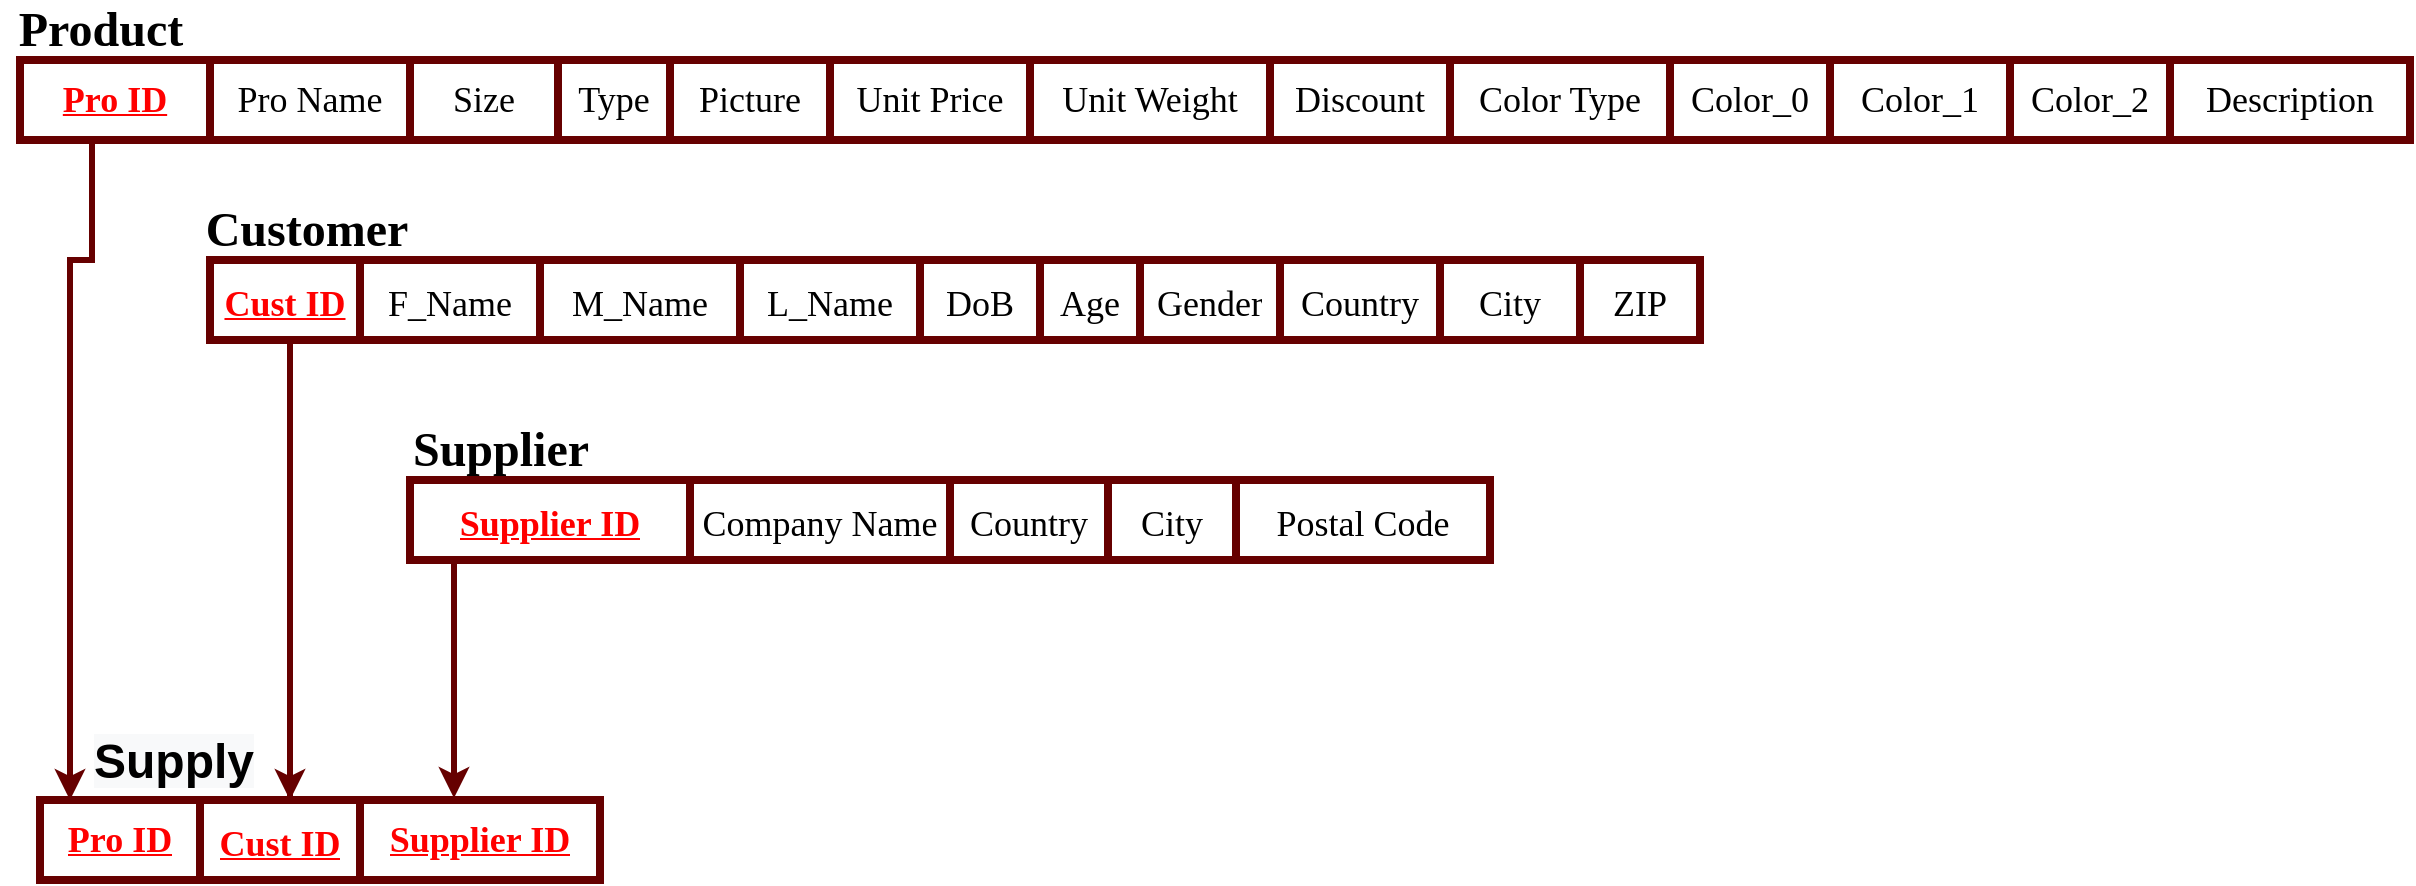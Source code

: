 <mxfile version="19.0.3" type="device" pages="2"><diagram id="N6x9Pa_qNZxvJ1gmNoey" name="1:N:1 Supplier"><mxGraphModel dx="868" dy="563" grid="1" gridSize="10" guides="1" tooltips="1" connect="1" arrows="1" fold="1" page="1" pageScale="1" pageWidth="850" pageHeight="1100" math="0" shadow="0"><root><mxCell id="0"/><mxCell id="1" parent="0"/><mxCell id="_mKL0gHqvzPLBdPY9Bgg-16" value="&lt;font face=&quot;Times New Roman&quot; style=&quot;font-size: 24px;&quot; color=&quot;#000000&quot;&gt;&lt;b&gt;Product&lt;/b&gt;&lt;/font&gt;" style="text;html=1;align=center;verticalAlign=middle;resizable=0;points=[];autosize=1;strokeColor=none;fillColor=none;fontSize=18;fontColor=#FF0000;" parent="1" vertex="1"><mxGeometry width="100" height="30" as="geometry"/></mxCell><mxCell id="_mKL0gHqvzPLBdPY9Bgg-17" value="" style="shape=table;startSize=0;container=1;collapsible=0;childLayout=tableLayout;fontSize=24;fontColor=#000000;strokeWidth=4;strokeColor=#660000;" parent="1" vertex="1"><mxGeometry x="105" y="130" width="745" height="40" as="geometry"/></mxCell><mxCell id="_mKL0gHqvzPLBdPY9Bgg-18" value="" style="shape=tableRow;horizontal=0;startSize=0;swimlaneHead=0;swimlaneBody=0;top=0;left=0;bottom=0;right=0;collapsible=0;dropTarget=0;fillColor=none;points=[[0,0.5],[1,0.5]];portConstraint=eastwest;fontSize=24;fontColor=#000000;strokeWidth=2;" parent="_mKL0gHqvzPLBdPY9Bgg-17" vertex="1"><mxGeometry width="745" height="40" as="geometry"/></mxCell><mxCell id="_mKL0gHqvzPLBdPY9Bgg-19" value="&lt;b&gt;&lt;font style=&quot;font-size: 18px;&quot; face=&quot;Times New Roman&quot; color=&quot;#ff0000&quot;&gt;&lt;u&gt;Cust ID&lt;/u&gt;&lt;/font&gt;&lt;/b&gt;" style="shape=partialRectangle;html=1;whiteSpace=wrap;connectable=0;overflow=hidden;fillColor=none;top=0;left=0;bottom=0;right=0;pointerEvents=1;fontSize=24;fontColor=#000000;strokeWidth=2;" parent="_mKL0gHqvzPLBdPY9Bgg-18" vertex="1"><mxGeometry width="75" height="40" as="geometry"><mxRectangle width="75" height="40" as="alternateBounds"/></mxGeometry></mxCell><mxCell id="_mKL0gHqvzPLBdPY9Bgg-20" value="&lt;font style=&quot;font-size: 18px;&quot; face=&quot;Times New Roman&quot;&gt;F_Name&lt;/font&gt;" style="shape=partialRectangle;html=1;whiteSpace=wrap;connectable=0;overflow=hidden;fillColor=none;top=0;left=0;bottom=0;right=0;pointerEvents=1;fontSize=24;fontColor=#000000;strokeWidth=2;" parent="_mKL0gHqvzPLBdPY9Bgg-18" vertex="1"><mxGeometry x="75" width="90" height="40" as="geometry"><mxRectangle width="90" height="40" as="alternateBounds"/></mxGeometry></mxCell><mxCell id="_mKL0gHqvzPLBdPY9Bgg-21" value="&lt;font face=&quot;Times New Roman&quot; style=&quot;font-size: 18px;&quot;&gt;M_Name&lt;/font&gt;" style="shape=partialRectangle;html=1;whiteSpace=wrap;connectable=0;overflow=hidden;fillColor=none;top=0;left=0;bottom=0;right=0;pointerEvents=1;fontSize=24;fontColor=#000000;strokeWidth=2;" parent="_mKL0gHqvzPLBdPY9Bgg-18" vertex="1"><mxGeometry x="165" width="100" height="40" as="geometry"><mxRectangle width="100" height="40" as="alternateBounds"/></mxGeometry></mxCell><mxCell id="_mKL0gHqvzPLBdPY9Bgg-22" value="&lt;font face=&quot;Times New Roman&quot; style=&quot;font-size: 18px;&quot;&gt;L_Name&lt;/font&gt;" style="shape=partialRectangle;html=1;whiteSpace=wrap;connectable=0;overflow=hidden;fillColor=none;top=0;left=0;bottom=0;right=0;pointerEvents=1;fontSize=24;fontColor=#000000;strokeWidth=2;" parent="_mKL0gHqvzPLBdPY9Bgg-18" vertex="1"><mxGeometry x="265" width="90" height="40" as="geometry"><mxRectangle width="90" height="40" as="alternateBounds"/></mxGeometry></mxCell><mxCell id="_mKL0gHqvzPLBdPY9Bgg-23" value="&lt;font face=&quot;Times New Roman&quot; style=&quot;font-size: 18px;&quot;&gt;DoB&lt;/font&gt;" style="shape=partialRectangle;html=1;whiteSpace=wrap;connectable=0;overflow=hidden;fillColor=none;top=0;left=0;bottom=0;right=0;pointerEvents=1;fontSize=24;fontColor=#000000;strokeWidth=2;" parent="_mKL0gHqvzPLBdPY9Bgg-18" vertex="1"><mxGeometry x="355" width="60" height="40" as="geometry"><mxRectangle width="60" height="40" as="alternateBounds"/></mxGeometry></mxCell><mxCell id="_mKL0gHqvzPLBdPY9Bgg-24" value="&lt;font face=&quot;Times New Roman&quot; style=&quot;font-size: 18px;&quot;&gt;Age&lt;/font&gt;" style="shape=partialRectangle;html=1;whiteSpace=wrap;connectable=0;overflow=hidden;fillColor=none;top=0;left=0;bottom=0;right=0;pointerEvents=1;fontSize=24;fontColor=#000000;strokeWidth=2;" parent="_mKL0gHqvzPLBdPY9Bgg-18" vertex="1"><mxGeometry x="415" width="50" height="40" as="geometry"><mxRectangle width="50" height="40" as="alternateBounds"/></mxGeometry></mxCell><mxCell id="_mKL0gHqvzPLBdPY9Bgg-25" value="&lt;font face=&quot;Times New Roman&quot; style=&quot;font-size: 18px;&quot;&gt;Gender&lt;/font&gt;" style="shape=partialRectangle;html=1;whiteSpace=wrap;connectable=0;overflow=hidden;fillColor=none;top=0;left=0;bottom=0;right=0;pointerEvents=1;fontSize=24;fontColor=#000000;strokeWidth=2;" parent="_mKL0gHqvzPLBdPY9Bgg-18" vertex="1"><mxGeometry x="465" width="70" height="40" as="geometry"><mxRectangle width="70" height="40" as="alternateBounds"/></mxGeometry></mxCell><mxCell id="_mKL0gHqvzPLBdPY9Bgg-26" value="&lt;font face=&quot;Times New Roman&quot; style=&quot;font-size: 18px;&quot;&gt;Country&lt;/font&gt;" style="shape=partialRectangle;html=1;whiteSpace=wrap;connectable=0;overflow=hidden;fillColor=none;top=0;left=0;bottom=0;right=0;pointerEvents=1;fontSize=24;fontColor=#000000;strokeWidth=2;" parent="_mKL0gHqvzPLBdPY9Bgg-18" vertex="1"><mxGeometry x="535" width="80" height="40" as="geometry"><mxRectangle width="80" height="40" as="alternateBounds"/></mxGeometry></mxCell><mxCell id="_mKL0gHqvzPLBdPY9Bgg-27" value="&lt;font face=&quot;Times New Roman&quot; style=&quot;font-size: 18px;&quot;&gt;City&lt;/font&gt;" style="shape=partialRectangle;html=1;whiteSpace=wrap;connectable=0;overflow=hidden;fillColor=none;top=0;left=0;bottom=0;right=0;pointerEvents=1;fontSize=24;fontColor=#000000;strokeWidth=2;" parent="_mKL0gHqvzPLBdPY9Bgg-18" vertex="1"><mxGeometry x="615" width="70" height="40" as="geometry"><mxRectangle width="70" height="40" as="alternateBounds"/></mxGeometry></mxCell><mxCell id="_mKL0gHqvzPLBdPY9Bgg-28" value="&lt;font face=&quot;Times New Roman&quot; style=&quot;font-size: 18px;&quot;&gt;ZIP&lt;/font&gt;" style="shape=partialRectangle;html=1;whiteSpace=wrap;connectable=0;overflow=hidden;fillColor=none;top=0;left=0;bottom=0;right=0;pointerEvents=1;fontSize=24;fontColor=#000000;strokeWidth=2;" parent="_mKL0gHqvzPLBdPY9Bgg-18" vertex="1"><mxGeometry x="685" width="60" height="40" as="geometry"><mxRectangle width="60" height="40" as="alternateBounds"/></mxGeometry></mxCell><mxCell id="_mKL0gHqvzPLBdPY9Bgg-29" value="&lt;b&gt;Customer&lt;/b&gt;" style="text;html=1;align=center;verticalAlign=middle;resizable=0;points=[];autosize=1;strokeColor=none;fillColor=none;fontSize=24;fontFamily=Times New Roman;fontColor=#000000;" parent="1" vertex="1"><mxGeometry x="92.5" y="100" width="120" height="30" as="geometry"/></mxCell><mxCell id="_mKL0gHqvzPLBdPY9Bgg-30" value="" style="shape=table;startSize=0;container=1;collapsible=0;childLayout=tableLayout;fontFamily=Times New Roman;fontSize=24;fontColor=#000000;strokeWidth=4;strokeColor=#660000;" parent="1" vertex="1"><mxGeometry x="205" y="240" width="540" height="40" as="geometry"/></mxCell><mxCell id="_mKL0gHqvzPLBdPY9Bgg-31" value="" style="shape=tableRow;horizontal=0;startSize=0;swimlaneHead=0;swimlaneBody=0;top=0;left=0;bottom=0;right=0;collapsible=0;dropTarget=0;fillColor=none;points=[[0,0.5],[1,0.5]];portConstraint=eastwest;fontFamily=Times New Roman;fontSize=24;fontColor=#000000;strokeWidth=2;" parent="_mKL0gHqvzPLBdPY9Bgg-30" vertex="1"><mxGeometry width="540" height="40" as="geometry"/></mxCell><mxCell id="_mKL0gHqvzPLBdPY9Bgg-32" value="&lt;font color=&quot;#ff0000&quot; style=&quot;font-size: 18px;&quot;&gt;&lt;b&gt;&lt;u&gt;Supplier ID&lt;/u&gt;&lt;/b&gt;&lt;/font&gt;" style="shape=partialRectangle;html=1;whiteSpace=wrap;connectable=0;overflow=hidden;fillColor=none;top=0;left=0;bottom=0;right=0;pointerEvents=1;fontFamily=Times New Roman;fontSize=24;fontColor=#000000;strokeWidth=2;" parent="_mKL0gHqvzPLBdPY9Bgg-31" vertex="1"><mxGeometry width="140" height="40" as="geometry"><mxRectangle width="140" height="40" as="alternateBounds"/></mxGeometry></mxCell><mxCell id="_mKL0gHqvzPLBdPY9Bgg-33" value="&lt;font style=&quot;font-size: 18px;&quot;&gt;Company Name&lt;/font&gt;" style="shape=partialRectangle;html=1;whiteSpace=wrap;connectable=0;overflow=hidden;fillColor=none;top=0;left=0;bottom=0;right=0;pointerEvents=1;fontFamily=Times New Roman;fontSize=24;fontColor=#000000;strokeWidth=2;" parent="_mKL0gHqvzPLBdPY9Bgg-31" vertex="1"><mxGeometry x="140" width="130" height="40" as="geometry"><mxRectangle width="130" height="40" as="alternateBounds"/></mxGeometry></mxCell><mxCell id="_mKL0gHqvzPLBdPY9Bgg-34" value="&lt;font style=&quot;font-size: 18px;&quot;&gt;Country&lt;/font&gt;" style="shape=partialRectangle;html=1;whiteSpace=wrap;connectable=0;overflow=hidden;fillColor=none;top=0;left=0;bottom=0;right=0;pointerEvents=1;fontFamily=Times New Roman;fontSize=24;fontColor=#000000;strokeWidth=2;" parent="_mKL0gHqvzPLBdPY9Bgg-31" vertex="1"><mxGeometry x="270" width="79" height="40" as="geometry"><mxRectangle width="79" height="40" as="alternateBounds"/></mxGeometry></mxCell><mxCell id="_mKL0gHqvzPLBdPY9Bgg-35" value="&lt;font style=&quot;font-size: 18px;&quot;&gt;City&lt;/font&gt;" style="shape=partialRectangle;html=1;whiteSpace=wrap;connectable=0;overflow=hidden;fillColor=none;top=0;left=0;bottom=0;right=0;pointerEvents=1;fontFamily=Times New Roman;fontSize=24;fontColor=#000000;strokeWidth=2;" parent="_mKL0gHqvzPLBdPY9Bgg-31" vertex="1"><mxGeometry x="349" width="64" height="40" as="geometry"><mxRectangle width="64" height="40" as="alternateBounds"/></mxGeometry></mxCell><mxCell id="_mKL0gHqvzPLBdPY9Bgg-36" value="&lt;font style=&quot;font-size: 18px;&quot;&gt;Postal Code&lt;/font&gt;" style="shape=partialRectangle;html=1;whiteSpace=wrap;connectable=0;overflow=hidden;fillColor=none;top=0;left=0;bottom=0;right=0;pointerEvents=1;fontFamily=Times New Roman;fontSize=24;fontColor=#000000;strokeWidth=2;" parent="_mKL0gHqvzPLBdPY9Bgg-31" vertex="1"><mxGeometry x="413" width="127" height="40" as="geometry"><mxRectangle width="127" height="40" as="alternateBounds"/></mxGeometry></mxCell><mxCell id="_mKL0gHqvzPLBdPY9Bgg-37" value="&lt;b&gt;Supplier&lt;/b&gt;" style="text;html=1;align=center;verticalAlign=middle;resizable=0;points=[];autosize=1;strokeColor=none;fillColor=none;fontSize=24;fontFamily=Times New Roman;fontColor=#000000;" parent="1" vertex="1"><mxGeometry x="200" y="210" width="100" height="30" as="geometry"/></mxCell><mxCell id="fCkuAl-iaqew11mBQyHi-1" value="" style="shape=table;startSize=0;container=1;collapsible=0;childLayout=tableLayout;fontSize=18;strokeWidth=4;strokeColor=#660000;" parent="1" vertex="1"><mxGeometry x="20" y="400" width="280" height="40" as="geometry"/></mxCell><mxCell id="fCkuAl-iaqew11mBQyHi-2" value="" style="shape=tableRow;horizontal=0;startSize=0;swimlaneHead=0;swimlaneBody=0;top=0;left=0;bottom=0;right=0;collapsible=0;dropTarget=0;fillColor=none;points=[[0,0.5],[1,0.5]];portConstraint=eastwest;fontSize=18;" parent="fCkuAl-iaqew11mBQyHi-1" vertex="1"><mxGeometry width="280" height="40" as="geometry"/></mxCell><mxCell id="fCkuAl-iaqew11mBQyHi-3" value="&lt;u style=&quot;color: rgb(255, 0, 0); font-family: &amp;quot;Times New Roman&amp;quot;;&quot;&gt;&lt;b&gt;Pro ID&lt;/b&gt;&lt;/u&gt;" style="shape=partialRectangle;html=1;whiteSpace=wrap;connectable=0;overflow=hidden;fillColor=none;top=0;left=0;bottom=0;right=0;pointerEvents=1;fontSize=18;" parent="fCkuAl-iaqew11mBQyHi-2" vertex="1"><mxGeometry width="80" height="40" as="geometry"><mxRectangle width="80" height="40" as="alternateBounds"/></mxGeometry></mxCell><mxCell id="fCkuAl-iaqew11mBQyHi-4" value="&lt;b style=&quot;font-size: 24px;&quot;&gt;&lt;font style=&quot;font-size: 18px;&quot; face=&quot;Times New Roman&quot; color=&quot;#ff0000&quot;&gt;&lt;u&gt;Cust ID&lt;/u&gt;&lt;/font&gt;&lt;/b&gt;" style="shape=partialRectangle;html=1;whiteSpace=wrap;connectable=0;overflow=hidden;fillColor=none;top=0;left=0;bottom=0;right=0;pointerEvents=1;fontSize=18;" parent="fCkuAl-iaqew11mBQyHi-2" vertex="1"><mxGeometry x="80" width="80" height="40" as="geometry"><mxRectangle width="80" height="40" as="alternateBounds"/></mxGeometry></mxCell><mxCell id="fCkuAl-iaqew11mBQyHi-5" value="&lt;b style=&quot;color: rgb(255, 0, 0); font-family: &amp;quot;Times New Roman&amp;quot;;&quot;&gt;&lt;u&gt;Supplier ID&lt;/u&gt;&lt;/b&gt;" style="shape=partialRectangle;html=1;whiteSpace=wrap;connectable=0;overflow=hidden;fillColor=none;top=0;left=0;bottom=0;right=0;pointerEvents=1;fontSize=18;" parent="fCkuAl-iaqew11mBQyHi-2" vertex="1"><mxGeometry x="160" width="120" height="40" as="geometry"><mxRectangle width="120" height="40" as="alternateBounds"/></mxGeometry></mxCell><mxCell id="fCkuAl-iaqew11mBQyHi-6" style="edgeStyle=orthogonalEdgeStyle;rounded=0;orthogonalLoop=1;jettySize=auto;html=1;fontSize=18;strokeWidth=3;strokeColor=#660000;" parent="1" source="-6bIPh1A5iPfOfu3elmG-2" edge="1"><mxGeometry relative="1" as="geometry"><Array as="points"><mxPoint x="46" y="130"/><mxPoint x="35" y="130"/></Array><mxPoint x="65.63" y="72" as="sourcePoint"/><mxPoint x="35" y="400" as="targetPoint"/></mxGeometry></mxCell><mxCell id="fCkuAl-iaqew11mBQyHi-7" style="edgeStyle=orthogonalEdgeStyle;rounded=0;orthogonalLoop=1;jettySize=auto;html=1;fontSize=18;strokeWidth=3;strokeColor=#660000;" parent="1" source="_mKL0gHqvzPLBdPY9Bgg-18" edge="1"><mxGeometry relative="1" as="geometry"><Array as="points"><mxPoint x="145" y="399"/></Array><mxPoint x="145" y="400" as="targetPoint"/></mxGeometry></mxCell><mxCell id="fCkuAl-iaqew11mBQyHi-8" style="edgeStyle=orthogonalEdgeStyle;rounded=0;orthogonalLoop=1;jettySize=auto;html=1;fontSize=18;strokeWidth=3;strokeColor=#660000;" parent="1" source="_mKL0gHqvzPLBdPY9Bgg-31" edge="1"><mxGeometry relative="1" as="geometry"><Array as="points"><mxPoint x="227" y="310"/><mxPoint x="227" y="310"/></Array><mxPoint x="227" y="399" as="targetPoint"/></mxGeometry></mxCell><mxCell id="a3oxNmYTjvimIFaqikX7-1" value="&lt;b style=&quot;color: rgb(0, 0, 0); font-family: Helvetica; font-size: 24px; font-style: normal; font-variant-ligatures: normal; font-variant-caps: normal; letter-spacing: normal; orphans: 2; text-align: center; text-indent: 0px; text-transform: none; widows: 2; word-spacing: 0px; -webkit-text-stroke-width: 0px; background-color: rgb(248, 249, 250); text-decoration-thickness: initial; text-decoration-style: initial; text-decoration-color: initial;&quot;&gt;Supply&lt;/b&gt;" style="text;whiteSpace=wrap;html=1;fontSize=24;" parent="1" vertex="1"><mxGeometry x="45" y="360" width="110" height="40" as="geometry"/></mxCell><mxCell id="-6bIPh1A5iPfOfu3elmG-1" value="" style="shape=table;startSize=0;container=1;collapsible=0;childLayout=tableLayout;strokeWidth=4;strokeColor=#660000;" parent="1" vertex="1"><mxGeometry x="10" y="30" width="1195" height="40" as="geometry"/></mxCell><mxCell id="-6bIPh1A5iPfOfu3elmG-2" value="" style="shape=tableRow;horizontal=0;startSize=0;swimlaneHead=0;swimlaneBody=0;top=0;left=0;bottom=0;right=0;collapsible=0;dropTarget=0;fillColor=none;points=[[0,0.5],[1,0.5]];portConstraint=eastwest;" parent="-6bIPh1A5iPfOfu3elmG-1" vertex="1"><mxGeometry width="1195" height="40" as="geometry"/></mxCell><mxCell id="-6bIPh1A5iPfOfu3elmG-3" value="&lt;font face=&quot;Times New Roman&quot; color=&quot;#ff0000&quot; style=&quot;font-size: 18px;&quot;&gt;&lt;u style=&quot;&quot;&gt;&lt;b style=&quot;&quot;&gt;Pro ID&lt;/b&gt;&lt;/u&gt;&lt;/font&gt;" style="shape=partialRectangle;html=1;whiteSpace=wrap;connectable=0;overflow=hidden;fillColor=none;top=0;left=0;bottom=0;right=0;pointerEvents=1;" parent="-6bIPh1A5iPfOfu3elmG-2" vertex="1"><mxGeometry width="95" height="40" as="geometry"><mxRectangle width="95" height="40" as="alternateBounds"/></mxGeometry></mxCell><mxCell id="-6bIPh1A5iPfOfu3elmG-4" value="&lt;font face=&quot;Times New Roman&quot; style=&quot;font-size: 18px;&quot;&gt;Pro Name&lt;/font&gt;" style="shape=partialRectangle;html=1;whiteSpace=wrap;connectable=0;overflow=hidden;fillColor=none;top=0;left=0;bottom=0;right=0;pointerEvents=1;" parent="-6bIPh1A5iPfOfu3elmG-2" vertex="1"><mxGeometry x="95" width="100" height="40" as="geometry"><mxRectangle width="100" height="40" as="alternateBounds"/></mxGeometry></mxCell><mxCell id="-6bIPh1A5iPfOfu3elmG-5" value="&lt;font face=&quot;Times New Roman&quot; style=&quot;font-size: 18px;&quot;&gt;Size&lt;/font&gt;" style="shape=partialRectangle;html=1;whiteSpace=wrap;connectable=0;overflow=hidden;fillColor=none;top=0;left=0;bottom=0;right=0;pointerEvents=1;" parent="-6bIPh1A5iPfOfu3elmG-2" vertex="1"><mxGeometry x="195" width="74" height="40" as="geometry"><mxRectangle width="74" height="40" as="alternateBounds"/></mxGeometry></mxCell><mxCell id="-6bIPh1A5iPfOfu3elmG-6" value="&lt;font face=&quot;Times New Roman&quot; style=&quot;font-size: 18px;&quot;&gt;Type&lt;/font&gt;" style="shape=partialRectangle;html=1;whiteSpace=wrap;connectable=0;overflow=hidden;fillColor=none;top=0;left=0;bottom=0;right=0;pointerEvents=1;" parent="-6bIPh1A5iPfOfu3elmG-2" vertex="1"><mxGeometry x="269" width="56" height="40" as="geometry"><mxRectangle width="56" height="40" as="alternateBounds"/></mxGeometry></mxCell><mxCell id="-6bIPh1A5iPfOfu3elmG-7" value="&lt;font face=&quot;Times New Roman&quot; style=&quot;font-size: 18px;&quot;&gt;Picture&lt;/font&gt;" style="shape=partialRectangle;html=1;whiteSpace=wrap;connectable=0;overflow=hidden;fillColor=none;top=0;left=0;bottom=0;right=0;pointerEvents=1;" parent="-6bIPh1A5iPfOfu3elmG-2" vertex="1"><mxGeometry x="325" width="80" height="40" as="geometry"><mxRectangle width="80" height="40" as="alternateBounds"/></mxGeometry></mxCell><mxCell id="-6bIPh1A5iPfOfu3elmG-8" value="&lt;font face=&quot;Times New Roman&quot; style=&quot;font-size: 18px;&quot;&gt;Unit Price&lt;/font&gt;" style="shape=partialRectangle;html=1;whiteSpace=wrap;connectable=0;overflow=hidden;fillColor=none;top=0;left=0;bottom=0;right=0;pointerEvents=1;" parent="-6bIPh1A5iPfOfu3elmG-2" vertex="1"><mxGeometry x="405" width="100" height="40" as="geometry"><mxRectangle width="100" height="40" as="alternateBounds"/></mxGeometry></mxCell><mxCell id="-6bIPh1A5iPfOfu3elmG-9" value="&lt;font face=&quot;Times New Roman&quot; style=&quot;font-size: 18px;&quot;&gt;Unit Weight&lt;/font&gt;" style="shape=partialRectangle;html=1;whiteSpace=wrap;connectable=0;overflow=hidden;fillColor=none;top=0;left=0;bottom=0;right=0;pointerEvents=1;" parent="-6bIPh1A5iPfOfu3elmG-2" vertex="1"><mxGeometry x="505" width="120" height="40" as="geometry"><mxRectangle width="120" height="40" as="alternateBounds"/></mxGeometry></mxCell><mxCell id="-6bIPh1A5iPfOfu3elmG-10" value="&lt;font face=&quot;Times New Roman&quot; style=&quot;font-size: 18px;&quot;&gt;Discount&lt;/font&gt;" style="shape=partialRectangle;html=1;whiteSpace=wrap;connectable=0;overflow=hidden;fillColor=none;top=0;left=0;bottom=0;right=0;pointerEvents=1;" parent="-6bIPh1A5iPfOfu3elmG-2" vertex="1"><mxGeometry x="625" width="90" height="40" as="geometry"><mxRectangle width="90" height="40" as="alternateBounds"/></mxGeometry></mxCell><mxCell id="-6bIPh1A5iPfOfu3elmG-11" value="&lt;font face=&quot;Times New Roman&quot; style=&quot;font-size: 18px;&quot;&gt;Color Type&lt;/font&gt;" style="shape=partialRectangle;html=1;whiteSpace=wrap;connectable=0;overflow=hidden;fillColor=none;top=0;left=0;bottom=0;right=0;pointerEvents=1;" parent="-6bIPh1A5iPfOfu3elmG-2" vertex="1"><mxGeometry x="715" width="110" height="40" as="geometry"><mxRectangle width="110" height="40" as="alternateBounds"/></mxGeometry></mxCell><mxCell id="-6bIPh1A5iPfOfu3elmG-12" value="&lt;font face=&quot;Times New Roman&quot; style=&quot;font-size: 18px;&quot;&gt;Color_0&lt;/font&gt;" style="shape=partialRectangle;html=1;whiteSpace=wrap;connectable=0;overflow=hidden;fillColor=none;top=0;left=0;bottom=0;right=0;pointerEvents=1;" parent="-6bIPh1A5iPfOfu3elmG-2" vertex="1"><mxGeometry x="825" width="80" height="40" as="geometry"><mxRectangle width="80" height="40" as="alternateBounds"/></mxGeometry></mxCell><mxCell id="-6bIPh1A5iPfOfu3elmG-13" value="&lt;span style=&quot;&quot;&gt;&lt;font face=&quot;Times New Roman&quot; style=&quot;font-size: 18px;&quot;&gt;Color_1&lt;/font&gt;&lt;/span&gt;" style="shape=partialRectangle;html=1;whiteSpace=wrap;connectable=0;overflow=hidden;fillColor=none;top=0;left=0;bottom=0;right=0;pointerEvents=1;" parent="-6bIPh1A5iPfOfu3elmG-2" vertex="1"><mxGeometry x="905" width="90" height="40" as="geometry"><mxRectangle width="90" height="40" as="alternateBounds"/></mxGeometry></mxCell><mxCell id="-6bIPh1A5iPfOfu3elmG-14" value="&lt;span style=&quot;&quot;&gt;&lt;font face=&quot;Times New Roman&quot; style=&quot;font-size: 18px;&quot;&gt;Color_2&lt;/font&gt;&lt;/span&gt;" style="shape=partialRectangle;html=1;whiteSpace=wrap;connectable=0;overflow=hidden;fillColor=none;top=0;left=0;bottom=0;right=0;pointerEvents=1;" parent="-6bIPh1A5iPfOfu3elmG-2" vertex="1"><mxGeometry x="995" width="80" height="40" as="geometry"><mxRectangle width="80" height="40" as="alternateBounds"/></mxGeometry></mxCell><mxCell id="-6bIPh1A5iPfOfu3elmG-15" value="&lt;font face=&quot;Times New Roman&quot; style=&quot;font-size: 18px;&quot;&gt;Description&lt;/font&gt;" style="shape=partialRectangle;html=1;whiteSpace=wrap;connectable=0;overflow=hidden;fillColor=none;top=0;left=0;bottom=0;right=0;pointerEvents=1;" parent="-6bIPh1A5iPfOfu3elmG-2" vertex="1"><mxGeometry x="1075" width="120" height="40" as="geometry"><mxRectangle width="120" height="40" as="alternateBounds"/></mxGeometry></mxCell></root></mxGraphModel></diagram><diagram name="1:N:1 Shipper" id="EuJNYddYuR-McgWsdSyN"><mxGraphModel dx="1108" dy="563" grid="1" gridSize="10" guides="1" tooltips="1" connect="1" arrows="1" fold="1" page="1" pageScale="1" pageWidth="850" pageHeight="1100" math="0" shadow="0"><root><mxCell id="6KeN66Fu2boujRmRXgON-0"/><mxCell id="6KeN66Fu2boujRmRXgON-1" parent="6KeN66Fu2boujRmRXgON-0"/><mxCell id="_BGFD4GgISKAJeEiO6bC-15" value="&lt;font face=&quot;Times New Roman&quot; style=&quot;font-size: 24px;&quot; color=&quot;#000000&quot;&gt;&lt;b&gt;Product&lt;/b&gt;&lt;/font&gt;" style="text;html=1;align=center;verticalAlign=middle;resizable=0;points=[];autosize=1;strokeColor=none;fillColor=none;fontSize=18;fontColor=#FF0000;" parent="6KeN66Fu2boujRmRXgON-1" vertex="1"><mxGeometry y="10" width="100" height="30" as="geometry"/></mxCell><mxCell id="_BGFD4GgISKAJeEiO6bC-16" value="" style="shape=table;startSize=0;container=1;collapsible=0;childLayout=tableLayout;fontSize=24;fontColor=#000000;strokeWidth=4;strokeColor=#660000;" parent="6KeN66Fu2boujRmRXgON-1" vertex="1"><mxGeometry x="105" y="150" width="745" height="40" as="geometry"/></mxCell><mxCell id="_BGFD4GgISKAJeEiO6bC-17" value="" style="shape=tableRow;horizontal=0;startSize=0;swimlaneHead=0;swimlaneBody=0;top=0;left=0;bottom=0;right=0;collapsible=0;dropTarget=0;fillColor=none;points=[[0,0.5],[1,0.5]];portConstraint=eastwest;fontSize=24;fontColor=#000000;strokeWidth=2;" parent="_BGFD4GgISKAJeEiO6bC-16" vertex="1"><mxGeometry width="745" height="40" as="geometry"/></mxCell><mxCell id="_BGFD4GgISKAJeEiO6bC-18" value="&lt;b&gt;&lt;font style=&quot;font-size: 18px;&quot; face=&quot;Times New Roman&quot; color=&quot;#ff0000&quot;&gt;&lt;u&gt;Cust ID&lt;/u&gt;&lt;/font&gt;&lt;/b&gt;" style="shape=partialRectangle;html=1;whiteSpace=wrap;connectable=0;overflow=hidden;fillColor=none;top=0;left=0;bottom=0;right=0;pointerEvents=1;fontSize=24;fontColor=#000000;strokeWidth=2;" parent="_BGFD4GgISKAJeEiO6bC-17" vertex="1"><mxGeometry width="75" height="40" as="geometry"><mxRectangle width="75" height="40" as="alternateBounds"/></mxGeometry></mxCell><mxCell id="_BGFD4GgISKAJeEiO6bC-19" value="&lt;font style=&quot;font-size: 18px;&quot; face=&quot;Times New Roman&quot;&gt;F_Name&lt;/font&gt;" style="shape=partialRectangle;html=1;whiteSpace=wrap;connectable=0;overflow=hidden;fillColor=none;top=0;left=0;bottom=0;right=0;pointerEvents=1;fontSize=24;fontColor=#000000;strokeWidth=2;" parent="_BGFD4GgISKAJeEiO6bC-17" vertex="1"><mxGeometry x="75" width="90" height="40" as="geometry"><mxRectangle width="90" height="40" as="alternateBounds"/></mxGeometry></mxCell><mxCell id="_BGFD4GgISKAJeEiO6bC-20" value="&lt;font face=&quot;Times New Roman&quot; style=&quot;font-size: 18px;&quot;&gt;M_Name&lt;/font&gt;" style="shape=partialRectangle;html=1;whiteSpace=wrap;connectable=0;overflow=hidden;fillColor=none;top=0;left=0;bottom=0;right=0;pointerEvents=1;fontSize=24;fontColor=#000000;strokeWidth=2;" parent="_BGFD4GgISKAJeEiO6bC-17" vertex="1"><mxGeometry x="165" width="100" height="40" as="geometry"><mxRectangle width="100" height="40" as="alternateBounds"/></mxGeometry></mxCell><mxCell id="_BGFD4GgISKAJeEiO6bC-21" value="&lt;font face=&quot;Times New Roman&quot; style=&quot;font-size: 18px;&quot;&gt;L_Name&lt;/font&gt;" style="shape=partialRectangle;html=1;whiteSpace=wrap;connectable=0;overflow=hidden;fillColor=none;top=0;left=0;bottom=0;right=0;pointerEvents=1;fontSize=24;fontColor=#000000;strokeWidth=2;" parent="_BGFD4GgISKAJeEiO6bC-17" vertex="1"><mxGeometry x="265" width="90" height="40" as="geometry"><mxRectangle width="90" height="40" as="alternateBounds"/></mxGeometry></mxCell><mxCell id="_BGFD4GgISKAJeEiO6bC-22" value="&lt;font face=&quot;Times New Roman&quot; style=&quot;font-size: 18px;&quot;&gt;DoB&lt;/font&gt;" style="shape=partialRectangle;html=1;whiteSpace=wrap;connectable=0;overflow=hidden;fillColor=none;top=0;left=0;bottom=0;right=0;pointerEvents=1;fontSize=24;fontColor=#000000;strokeWidth=2;" parent="_BGFD4GgISKAJeEiO6bC-17" vertex="1"><mxGeometry x="355" width="60" height="40" as="geometry"><mxRectangle width="60" height="40" as="alternateBounds"/></mxGeometry></mxCell><mxCell id="_BGFD4GgISKAJeEiO6bC-23" value="&lt;font face=&quot;Times New Roman&quot; style=&quot;font-size: 18px;&quot;&gt;Age&lt;/font&gt;" style="shape=partialRectangle;html=1;whiteSpace=wrap;connectable=0;overflow=hidden;fillColor=none;top=0;left=0;bottom=0;right=0;pointerEvents=1;fontSize=24;fontColor=#000000;strokeWidth=2;" parent="_BGFD4GgISKAJeEiO6bC-17" vertex="1"><mxGeometry x="415" width="50" height="40" as="geometry"><mxRectangle width="50" height="40" as="alternateBounds"/></mxGeometry></mxCell><mxCell id="_BGFD4GgISKAJeEiO6bC-24" value="&lt;font face=&quot;Times New Roman&quot; style=&quot;font-size: 18px;&quot;&gt;Gender&lt;/font&gt;" style="shape=partialRectangle;html=1;whiteSpace=wrap;connectable=0;overflow=hidden;fillColor=none;top=0;left=0;bottom=0;right=0;pointerEvents=1;fontSize=24;fontColor=#000000;strokeWidth=2;" parent="_BGFD4GgISKAJeEiO6bC-17" vertex="1"><mxGeometry x="465" width="70" height="40" as="geometry"><mxRectangle width="70" height="40" as="alternateBounds"/></mxGeometry></mxCell><mxCell id="_BGFD4GgISKAJeEiO6bC-25" value="&lt;font face=&quot;Times New Roman&quot; style=&quot;font-size: 18px;&quot;&gt;Country&lt;/font&gt;" style="shape=partialRectangle;html=1;whiteSpace=wrap;connectable=0;overflow=hidden;fillColor=none;top=0;left=0;bottom=0;right=0;pointerEvents=1;fontSize=24;fontColor=#000000;strokeWidth=2;" parent="_BGFD4GgISKAJeEiO6bC-17" vertex="1"><mxGeometry x="535" width="80" height="40" as="geometry"><mxRectangle width="80" height="40" as="alternateBounds"/></mxGeometry></mxCell><mxCell id="_BGFD4GgISKAJeEiO6bC-26" value="&lt;font face=&quot;Times New Roman&quot; style=&quot;font-size: 18px;&quot;&gt;City&lt;/font&gt;" style="shape=partialRectangle;html=1;whiteSpace=wrap;connectable=0;overflow=hidden;fillColor=none;top=0;left=0;bottom=0;right=0;pointerEvents=1;fontSize=24;fontColor=#000000;strokeWidth=2;" parent="_BGFD4GgISKAJeEiO6bC-17" vertex="1"><mxGeometry x="615" width="70" height="40" as="geometry"><mxRectangle width="70" height="40" as="alternateBounds"/></mxGeometry></mxCell><mxCell id="_BGFD4GgISKAJeEiO6bC-27" value="&lt;font face=&quot;Times New Roman&quot; style=&quot;font-size: 18px;&quot;&gt;ZIP&lt;/font&gt;" style="shape=partialRectangle;html=1;whiteSpace=wrap;connectable=0;overflow=hidden;fillColor=none;top=0;left=0;bottom=0;right=0;pointerEvents=1;fontSize=24;fontColor=#000000;strokeWidth=2;" parent="_BGFD4GgISKAJeEiO6bC-17" vertex="1"><mxGeometry x="685" width="60" height="40" as="geometry"><mxRectangle width="60" height="40" as="alternateBounds"/></mxGeometry></mxCell><mxCell id="_BGFD4GgISKAJeEiO6bC-28" value="&lt;b&gt;Customer&lt;/b&gt;" style="text;html=1;align=center;verticalAlign=middle;resizable=0;points=[];autosize=1;strokeColor=none;fillColor=none;fontSize=24;fontFamily=Times New Roman;fontColor=#000000;" parent="6KeN66Fu2boujRmRXgON-1" vertex="1"><mxGeometry x="90" y="120" width="120" height="30" as="geometry"/></mxCell><mxCell id="LXSecP6P_lFIiCcskXY2-4" value="&lt;b&gt;&lt;font color=&quot;#000000&quot;&gt;Shipper&lt;/font&gt;&lt;/b&gt;" style="text;html=1;align=center;verticalAlign=middle;resizable=0;points=[];autosize=1;strokeColor=none;fillColor=none;fontSize=24;fontFamily=Times New Roman;fontColor=#FF0000;" parent="6KeN66Fu2boujRmRXgON-1" vertex="1"><mxGeometry x="250" y="240" width="100" height="30" as="geometry"/></mxCell><mxCell id="LXSecP6P_lFIiCcskXY2-5" value="" style="shape=table;startSize=0;container=1;collapsible=0;childLayout=tableLayout;fontSize=24;strokeWidth=4;strokeColor=#660000;" parent="6KeN66Fu2boujRmRXgON-1" vertex="1"><mxGeometry x="10" y="420" width="395" height="40" as="geometry"/></mxCell><mxCell id="LXSecP6P_lFIiCcskXY2-6" value="" style="shape=tableRow;horizontal=0;startSize=0;swimlaneHead=0;swimlaneBody=0;top=0;left=0;bottom=0;right=0;collapsible=0;dropTarget=0;fillColor=none;points=[[0,0.5],[1,0.5]];portConstraint=eastwest;fontSize=24;" parent="LXSecP6P_lFIiCcskXY2-5" vertex="1"><mxGeometry width="395" height="40" as="geometry"/></mxCell><mxCell id="LXSecP6P_lFIiCcskXY2-7" value="&lt;u style=&quot;color: rgb(255, 0, 0); font-family: &amp;quot;Times New Roman&amp;quot;; font-size: 18px;&quot;&gt;&lt;b&gt;Pro ID&lt;/b&gt;&lt;/u&gt;" style="shape=partialRectangle;html=1;whiteSpace=wrap;connectable=0;overflow=hidden;fillColor=none;top=0;left=0;bottom=0;right=0;pointerEvents=1;fontSize=24;" parent="LXSecP6P_lFIiCcskXY2-6" vertex="1"><mxGeometry width="75" height="40" as="geometry"><mxRectangle width="75" height="40" as="alternateBounds"/></mxGeometry></mxCell><mxCell id="LXSecP6P_lFIiCcskXY2-8" value="&lt;b style=&quot;&quot;&gt;&lt;font style=&quot;font-size: 18px;&quot; face=&quot;Times New Roman&quot; color=&quot;#ff0000&quot;&gt;&lt;u&gt;Cust ID&lt;/u&gt;&lt;/font&gt;&lt;/b&gt;" style="shape=partialRectangle;html=1;whiteSpace=wrap;connectable=0;overflow=hidden;fillColor=none;top=0;left=0;bottom=0;right=0;pointerEvents=1;fontSize=24;" parent="LXSecP6P_lFIiCcskXY2-6" vertex="1"><mxGeometry x="75" width="80" height="40" as="geometry"><mxRectangle width="80" height="40" as="alternateBounds"/></mxGeometry></mxCell><mxCell id="LXSecP6P_lFIiCcskXY2-9" value="&lt;b style=&quot;font-family: &amp;quot;Times New Roman&amp;quot;;&quot;&gt;&lt;u&gt;&lt;font style=&quot;font-size: 18px;&quot; color=&quot;#ff0000&quot;&gt;Shipper ID&lt;/font&gt;&lt;/u&gt;&lt;/b&gt;" style="shape=partialRectangle;html=1;whiteSpace=wrap;connectable=0;overflow=hidden;fillColor=none;top=0;left=0;bottom=0;right=0;pointerEvents=1;fontSize=24;" parent="LXSecP6P_lFIiCcskXY2-6" vertex="1"><mxGeometry x="155" width="110" height="40" as="geometry"><mxRectangle width="110" height="40" as="alternateBounds"/></mxGeometry></mxCell><mxCell id="LXSecP6P_lFIiCcskXY2-13" value="&lt;font style=&quot;font-size: 18px;&quot;&gt;Shipping Date&lt;/font&gt;" style="shape=partialRectangle;html=1;whiteSpace=wrap;connectable=0;overflow=hidden;fillColor=none;top=0;left=0;bottom=0;right=0;pointerEvents=1;fontSize=24;" parent="LXSecP6P_lFIiCcskXY2-6" vertex="1"><mxGeometry x="265" width="130" height="40" as="geometry"><mxRectangle width="130" height="40" as="alternateBounds"/></mxGeometry></mxCell><mxCell id="LXSecP6P_lFIiCcskXY2-10" style="edgeStyle=orthogonalEdgeStyle;rounded=0;orthogonalLoop=1;jettySize=auto;html=1;fontSize=24;strokeWidth=3;strokeColor=#660000;" parent="6KeN66Fu2boujRmRXgON-1" source="MBYASBK8RGI_POJ4NMg_-1" edge="1"><mxGeometry relative="1" as="geometry"><mxPoint x="25" y="420" as="targetPoint"/><Array as="points"><mxPoint x="46" y="150"/><mxPoint x="25" y="150"/></Array><mxPoint x="46" y="80" as="sourcePoint"/></mxGeometry></mxCell><mxCell id="LXSecP6P_lFIiCcskXY2-12" style="edgeStyle=orthogonalEdgeStyle;rounded=0;orthogonalLoop=1;jettySize=auto;html=1;entryX=0.557;entryY=0;entryDx=0;entryDy=0;entryPerimeter=0;fontSize=24;strokeWidth=3;strokeColor=#660000;" parent="6KeN66Fu2boujRmRXgON-1" source="KzeD8GeJPCgaR6BnMIGb-1" target="LXSecP6P_lFIiCcskXY2-6" edge="1"><mxGeometry relative="1" as="geometry"><mxPoint x="315" y="310" as="sourcePoint"/><Array as="points"><mxPoint x="315" y="350"/><mxPoint x="230" y="350"/></Array></mxGeometry></mxCell><mxCell id="jN4mpOhbSqvD-eUiW9JT-0" value="&lt;span style=&quot;color: rgb(0, 0, 0); font-family: Helvetica; font-size: 24px; font-style: normal; font-variant-ligatures: normal; font-variant-caps: normal; letter-spacing: normal; orphans: 2; text-align: center; text-indent: 0px; text-transform: none; widows: 2; word-spacing: 0px; -webkit-text-stroke-width: 0px; background-color: rgb(248, 249, 250); text-decoration-thickness: initial; text-decoration-style: initial; text-decoration-color: initial; float: none; display: inline !important;&quot;&gt;&lt;b&gt;Shipped&lt;/b&gt;&lt;/span&gt;" style="text;whiteSpace=wrap;html=1;fontSize=24;" parent="6KeN66Fu2boujRmRXgON-1" vertex="1"><mxGeometry x="35" y="380" width="110" height="30" as="geometry"/></mxCell><mxCell id="jN4mpOhbSqvD-eUiW9JT-2" style="edgeStyle=orthogonalEdgeStyle;rounded=0;orthogonalLoop=1;jettySize=auto;html=1;fontSize=24;strokeWidth=3;strokeColor=#660000;" parent="6KeN66Fu2boujRmRXgON-1" source="_BGFD4GgISKAJeEiO6bC-17" edge="1"><mxGeometry relative="1" as="geometry"><mxPoint x="145" y="420" as="targetPoint"/><Array as="points"><mxPoint x="145" y="240"/><mxPoint x="145" y="240"/></Array></mxGeometry></mxCell><mxCell id="MBYASBK8RGI_POJ4NMg_-0" value="" style="shape=table;startSize=0;container=1;collapsible=0;childLayout=tableLayout;strokeWidth=4;strokeColor=#660000;" parent="6KeN66Fu2boujRmRXgON-1" vertex="1"><mxGeometry x="10" y="40" width="1195" height="40" as="geometry"/></mxCell><mxCell id="MBYASBK8RGI_POJ4NMg_-1" value="" style="shape=tableRow;horizontal=0;startSize=0;swimlaneHead=0;swimlaneBody=0;top=0;left=0;bottom=0;right=0;collapsible=0;dropTarget=0;fillColor=none;points=[[0,0.5],[1,0.5]];portConstraint=eastwest;" parent="MBYASBK8RGI_POJ4NMg_-0" vertex="1"><mxGeometry width="1195" height="40" as="geometry"/></mxCell><mxCell id="MBYASBK8RGI_POJ4NMg_-2" value="&lt;font face=&quot;Times New Roman&quot; color=&quot;#ff0000&quot; style=&quot;font-size: 18px;&quot;&gt;&lt;u style=&quot;&quot;&gt;&lt;b style=&quot;&quot;&gt;Pro ID&lt;/b&gt;&lt;/u&gt;&lt;/font&gt;" style="shape=partialRectangle;html=1;whiteSpace=wrap;connectable=0;overflow=hidden;fillColor=none;top=0;left=0;bottom=0;right=0;pointerEvents=1;" parent="MBYASBK8RGI_POJ4NMg_-1" vertex="1"><mxGeometry width="95" height="40" as="geometry"><mxRectangle width="95" height="40" as="alternateBounds"/></mxGeometry></mxCell><mxCell id="MBYASBK8RGI_POJ4NMg_-3" value="&lt;font face=&quot;Times New Roman&quot; style=&quot;font-size: 18px;&quot;&gt;Pro Name&lt;/font&gt;" style="shape=partialRectangle;html=1;whiteSpace=wrap;connectable=0;overflow=hidden;fillColor=none;top=0;left=0;bottom=0;right=0;pointerEvents=1;" parent="MBYASBK8RGI_POJ4NMg_-1" vertex="1"><mxGeometry x="95" width="100" height="40" as="geometry"><mxRectangle width="100" height="40" as="alternateBounds"/></mxGeometry></mxCell><mxCell id="MBYASBK8RGI_POJ4NMg_-4" value="&lt;font face=&quot;Times New Roman&quot; style=&quot;font-size: 18px;&quot;&gt;Size&lt;/font&gt;" style="shape=partialRectangle;html=1;whiteSpace=wrap;connectable=0;overflow=hidden;fillColor=none;top=0;left=0;bottom=0;right=0;pointerEvents=1;" parent="MBYASBK8RGI_POJ4NMg_-1" vertex="1"><mxGeometry x="195" width="74" height="40" as="geometry"><mxRectangle width="74" height="40" as="alternateBounds"/></mxGeometry></mxCell><mxCell id="MBYASBK8RGI_POJ4NMg_-5" value="&lt;font face=&quot;Times New Roman&quot; style=&quot;font-size: 18px;&quot;&gt;Type&lt;/font&gt;" style="shape=partialRectangle;html=1;whiteSpace=wrap;connectable=0;overflow=hidden;fillColor=none;top=0;left=0;bottom=0;right=0;pointerEvents=1;" parent="MBYASBK8RGI_POJ4NMg_-1" vertex="1"><mxGeometry x="269" width="56" height="40" as="geometry"><mxRectangle width="56" height="40" as="alternateBounds"/></mxGeometry></mxCell><mxCell id="MBYASBK8RGI_POJ4NMg_-6" value="&lt;font face=&quot;Times New Roman&quot; style=&quot;font-size: 18px;&quot;&gt;Picture&lt;/font&gt;" style="shape=partialRectangle;html=1;whiteSpace=wrap;connectable=0;overflow=hidden;fillColor=none;top=0;left=0;bottom=0;right=0;pointerEvents=1;" parent="MBYASBK8RGI_POJ4NMg_-1" vertex="1"><mxGeometry x="325" width="80" height="40" as="geometry"><mxRectangle width="80" height="40" as="alternateBounds"/></mxGeometry></mxCell><mxCell id="MBYASBK8RGI_POJ4NMg_-7" value="&lt;font face=&quot;Times New Roman&quot; style=&quot;font-size: 18px;&quot;&gt;Unit Price&lt;/font&gt;" style="shape=partialRectangle;html=1;whiteSpace=wrap;connectable=0;overflow=hidden;fillColor=none;top=0;left=0;bottom=0;right=0;pointerEvents=1;" parent="MBYASBK8RGI_POJ4NMg_-1" vertex="1"><mxGeometry x="405" width="100" height="40" as="geometry"><mxRectangle width="100" height="40" as="alternateBounds"/></mxGeometry></mxCell><mxCell id="MBYASBK8RGI_POJ4NMg_-8" value="&lt;font face=&quot;Times New Roman&quot; style=&quot;font-size: 18px;&quot;&gt;Unit Weight&lt;/font&gt;" style="shape=partialRectangle;html=1;whiteSpace=wrap;connectable=0;overflow=hidden;fillColor=none;top=0;left=0;bottom=0;right=0;pointerEvents=1;" parent="MBYASBK8RGI_POJ4NMg_-1" vertex="1"><mxGeometry x="505" width="120" height="40" as="geometry"><mxRectangle width="120" height="40" as="alternateBounds"/></mxGeometry></mxCell><mxCell id="MBYASBK8RGI_POJ4NMg_-9" value="&lt;font face=&quot;Times New Roman&quot; style=&quot;font-size: 18px;&quot;&gt;Discount&lt;/font&gt;" style="shape=partialRectangle;html=1;whiteSpace=wrap;connectable=0;overflow=hidden;fillColor=none;top=0;left=0;bottom=0;right=0;pointerEvents=1;" parent="MBYASBK8RGI_POJ4NMg_-1" vertex="1"><mxGeometry x="625" width="90" height="40" as="geometry"><mxRectangle width="90" height="40" as="alternateBounds"/></mxGeometry></mxCell><mxCell id="MBYASBK8RGI_POJ4NMg_-10" value="&lt;font face=&quot;Times New Roman&quot; style=&quot;font-size: 18px;&quot;&gt;Color Type&lt;/font&gt;" style="shape=partialRectangle;html=1;whiteSpace=wrap;connectable=0;overflow=hidden;fillColor=none;top=0;left=0;bottom=0;right=0;pointerEvents=1;" parent="MBYASBK8RGI_POJ4NMg_-1" vertex="1"><mxGeometry x="715" width="110" height="40" as="geometry"><mxRectangle width="110" height="40" as="alternateBounds"/></mxGeometry></mxCell><mxCell id="MBYASBK8RGI_POJ4NMg_-11" value="&lt;font face=&quot;Times New Roman&quot; style=&quot;font-size: 18px;&quot;&gt;Color_0&lt;/font&gt;" style="shape=partialRectangle;html=1;whiteSpace=wrap;connectable=0;overflow=hidden;fillColor=none;top=0;left=0;bottom=0;right=0;pointerEvents=1;" parent="MBYASBK8RGI_POJ4NMg_-1" vertex="1"><mxGeometry x="825" width="80" height="40" as="geometry"><mxRectangle width="80" height="40" as="alternateBounds"/></mxGeometry></mxCell><mxCell id="MBYASBK8RGI_POJ4NMg_-12" value="&lt;span style=&quot;&quot;&gt;&lt;font face=&quot;Times New Roman&quot; style=&quot;font-size: 18px;&quot;&gt;Color_1&lt;/font&gt;&lt;/span&gt;" style="shape=partialRectangle;html=1;whiteSpace=wrap;connectable=0;overflow=hidden;fillColor=none;top=0;left=0;bottom=0;right=0;pointerEvents=1;" parent="MBYASBK8RGI_POJ4NMg_-1" vertex="1"><mxGeometry x="905" width="90" height="40" as="geometry"><mxRectangle width="90" height="40" as="alternateBounds"/></mxGeometry></mxCell><mxCell id="MBYASBK8RGI_POJ4NMg_-13" value="&lt;span style=&quot;&quot;&gt;&lt;font face=&quot;Times New Roman&quot; style=&quot;font-size: 18px;&quot;&gt;Color_2&lt;/font&gt;&lt;/span&gt;" style="shape=partialRectangle;html=1;whiteSpace=wrap;connectable=0;overflow=hidden;fillColor=none;top=0;left=0;bottom=0;right=0;pointerEvents=1;" parent="MBYASBK8RGI_POJ4NMg_-1" vertex="1"><mxGeometry x="995" width="80" height="40" as="geometry"><mxRectangle width="80" height="40" as="alternateBounds"/></mxGeometry></mxCell><mxCell id="MBYASBK8RGI_POJ4NMg_-14" value="&lt;font face=&quot;Times New Roman&quot; style=&quot;font-size: 18px;&quot;&gt;Description&lt;/font&gt;" style="shape=partialRectangle;html=1;whiteSpace=wrap;connectable=0;overflow=hidden;fillColor=none;top=0;left=0;bottom=0;right=0;pointerEvents=1;" parent="MBYASBK8RGI_POJ4NMg_-1" vertex="1"><mxGeometry x="1075" width="120" height="40" as="geometry"><mxRectangle width="120" height="40" as="alternateBounds"/></mxGeometry></mxCell><mxCell id="KzeD8GeJPCgaR6BnMIGb-0" value="" style="shape=table;startSize=0;container=1;collapsible=0;childLayout=tableLayout;fontSize=24;fontColor=#000000;strokeWidth=4;strokeColor=#660000;" parent="6KeN66Fu2boujRmRXgON-1" vertex="1"><mxGeometry x="265" y="270" width="745" height="40" as="geometry"/></mxCell><mxCell id="KzeD8GeJPCgaR6BnMIGb-1" value="" style="shape=tableRow;horizontal=0;startSize=0;swimlaneHead=0;swimlaneBody=0;top=0;left=0;bottom=0;right=0;collapsible=0;dropTarget=0;fillColor=none;points=[[0,0.5],[1,0.5]];portConstraint=eastwest;fontSize=24;fontColor=#000000;strokeWidth=2;" parent="KzeD8GeJPCgaR6BnMIGb-0" vertex="1"><mxGeometry width="745" height="40" as="geometry"/></mxCell><mxCell id="KzeD8GeJPCgaR6BnMIGb-2" value="&lt;b style=&quot;font-family: &amp;quot;Times New Roman&amp;quot;;&quot;&gt;&lt;u&gt;&lt;font style=&quot;font-size: 18px;&quot; color=&quot;#ff0000&quot;&gt;Shipper ID&lt;/font&gt;&lt;/u&gt;&lt;/b&gt;" style="shape=partialRectangle;html=1;whiteSpace=wrap;connectable=0;overflow=hidden;fillColor=none;top=0;left=0;bottom=0;right=0;pointerEvents=1;fontSize=24;fontColor=#000000;strokeWidth=2;" parent="KzeD8GeJPCgaR6BnMIGb-1" vertex="1"><mxGeometry width="105" height="40" as="geometry"><mxRectangle width="105" height="40" as="alternateBounds"/></mxGeometry></mxCell><mxCell id="KzeD8GeJPCgaR6BnMIGb-3" value="&lt;font style=&quot;font-size: 18px;&quot; face=&quot;Times New Roman&quot;&gt;F_Name&lt;/font&gt;" style="shape=partialRectangle;html=1;whiteSpace=wrap;connectable=0;overflow=hidden;fillColor=none;top=0;left=0;bottom=0;right=0;pointerEvents=1;fontSize=24;fontColor=#000000;strokeWidth=2;" parent="KzeD8GeJPCgaR6BnMIGb-1" vertex="1"><mxGeometry x="105" width="80" height="40" as="geometry"><mxRectangle width="80" height="40" as="alternateBounds"/></mxGeometry></mxCell><mxCell id="KzeD8GeJPCgaR6BnMIGb-4" value="&lt;font face=&quot;Times New Roman&quot; style=&quot;font-size: 18px;&quot;&gt;M_Name&lt;/font&gt;" style="shape=partialRectangle;html=1;whiteSpace=wrap;connectable=0;overflow=hidden;fillColor=none;top=0;left=0;bottom=0;right=0;pointerEvents=1;fontSize=24;fontColor=#000000;strokeWidth=2;" parent="KzeD8GeJPCgaR6BnMIGb-1" vertex="1"><mxGeometry x="185" width="90" height="40" as="geometry"><mxRectangle width="90" height="40" as="alternateBounds"/></mxGeometry></mxCell><mxCell id="KzeD8GeJPCgaR6BnMIGb-5" value="&lt;font face=&quot;Times New Roman&quot; style=&quot;font-size: 18px;&quot;&gt;L_Name&lt;/font&gt;" style="shape=partialRectangle;html=1;whiteSpace=wrap;connectable=0;overflow=hidden;fillColor=none;top=0;left=0;bottom=0;right=0;pointerEvents=1;fontSize=24;fontColor=#000000;strokeWidth=2;" parent="KzeD8GeJPCgaR6BnMIGb-1" vertex="1"><mxGeometry x="275" width="80" height="40" as="geometry"><mxRectangle width="80" height="40" as="alternateBounds"/></mxGeometry></mxCell><mxCell id="KzeD8GeJPCgaR6BnMIGb-6" value="&lt;font face=&quot;Times New Roman&quot; style=&quot;font-size: 18px;&quot;&gt;DoB&lt;/font&gt;" style="shape=partialRectangle;html=1;whiteSpace=wrap;connectable=0;overflow=hidden;fillColor=none;top=0;left=0;bottom=0;right=0;pointerEvents=1;fontSize=24;fontColor=#000000;strokeWidth=2;" parent="KzeD8GeJPCgaR6BnMIGb-1" vertex="1"><mxGeometry x="355" width="60" height="40" as="geometry"><mxRectangle width="60" height="40" as="alternateBounds"/></mxGeometry></mxCell><mxCell id="KzeD8GeJPCgaR6BnMIGb-7" value="&lt;font face=&quot;Times New Roman&quot; style=&quot;font-size: 18px;&quot;&gt;Age&lt;/font&gt;" style="shape=partialRectangle;html=1;whiteSpace=wrap;connectable=0;overflow=hidden;fillColor=none;top=0;left=0;bottom=0;right=0;pointerEvents=1;fontSize=24;fontColor=#000000;strokeWidth=2;" parent="KzeD8GeJPCgaR6BnMIGb-1" vertex="1"><mxGeometry x="415" width="50" height="40" as="geometry"><mxRectangle width="50" height="40" as="alternateBounds"/></mxGeometry></mxCell><mxCell id="KzeD8GeJPCgaR6BnMIGb-8" value="&lt;font face=&quot;Times New Roman&quot; style=&quot;font-size: 18px;&quot;&gt;Gender&lt;/font&gt;" style="shape=partialRectangle;html=1;whiteSpace=wrap;connectable=0;overflow=hidden;fillColor=none;top=0;left=0;bottom=0;right=0;pointerEvents=1;fontSize=24;fontColor=#000000;strokeWidth=2;" parent="KzeD8GeJPCgaR6BnMIGb-1" vertex="1"><mxGeometry x="465" width="70" height="40" as="geometry"><mxRectangle width="70" height="40" as="alternateBounds"/></mxGeometry></mxCell><mxCell id="KzeD8GeJPCgaR6BnMIGb-9" value="&lt;font face=&quot;Times New Roman&quot; style=&quot;font-size: 18px;&quot;&gt;Country&lt;/font&gt;" style="shape=partialRectangle;html=1;whiteSpace=wrap;connectable=0;overflow=hidden;fillColor=none;top=0;left=0;bottom=0;right=0;pointerEvents=1;fontSize=24;fontColor=#000000;strokeWidth=2;" parent="KzeD8GeJPCgaR6BnMIGb-1" vertex="1"><mxGeometry x="535" width="80" height="40" as="geometry"><mxRectangle width="80" height="40" as="alternateBounds"/></mxGeometry></mxCell><mxCell id="KzeD8GeJPCgaR6BnMIGb-10" value="&lt;font face=&quot;Times New Roman&quot; style=&quot;font-size: 18px;&quot;&gt;City&lt;/font&gt;" style="shape=partialRectangle;html=1;whiteSpace=wrap;connectable=0;overflow=hidden;fillColor=none;top=0;left=0;bottom=0;right=0;pointerEvents=1;fontSize=24;fontColor=#000000;strokeWidth=2;" parent="KzeD8GeJPCgaR6BnMIGb-1" vertex="1"><mxGeometry x="615" width="70" height="40" as="geometry"><mxRectangle width="70" height="40" as="alternateBounds"/></mxGeometry></mxCell><mxCell id="KzeD8GeJPCgaR6BnMIGb-11" value="&lt;font face=&quot;Times New Roman&quot; style=&quot;font-size: 18px;&quot;&gt;ZIP&lt;/font&gt;" style="shape=partialRectangle;html=1;whiteSpace=wrap;connectable=0;overflow=hidden;fillColor=none;top=0;left=0;bottom=0;right=0;pointerEvents=1;fontSize=24;fontColor=#000000;strokeWidth=2;" parent="KzeD8GeJPCgaR6BnMIGb-1" vertex="1"><mxGeometry x="685" width="60" height="40" as="geometry"><mxRectangle width="60" height="40" as="alternateBounds"/></mxGeometry></mxCell></root></mxGraphModel></diagram></mxfile>